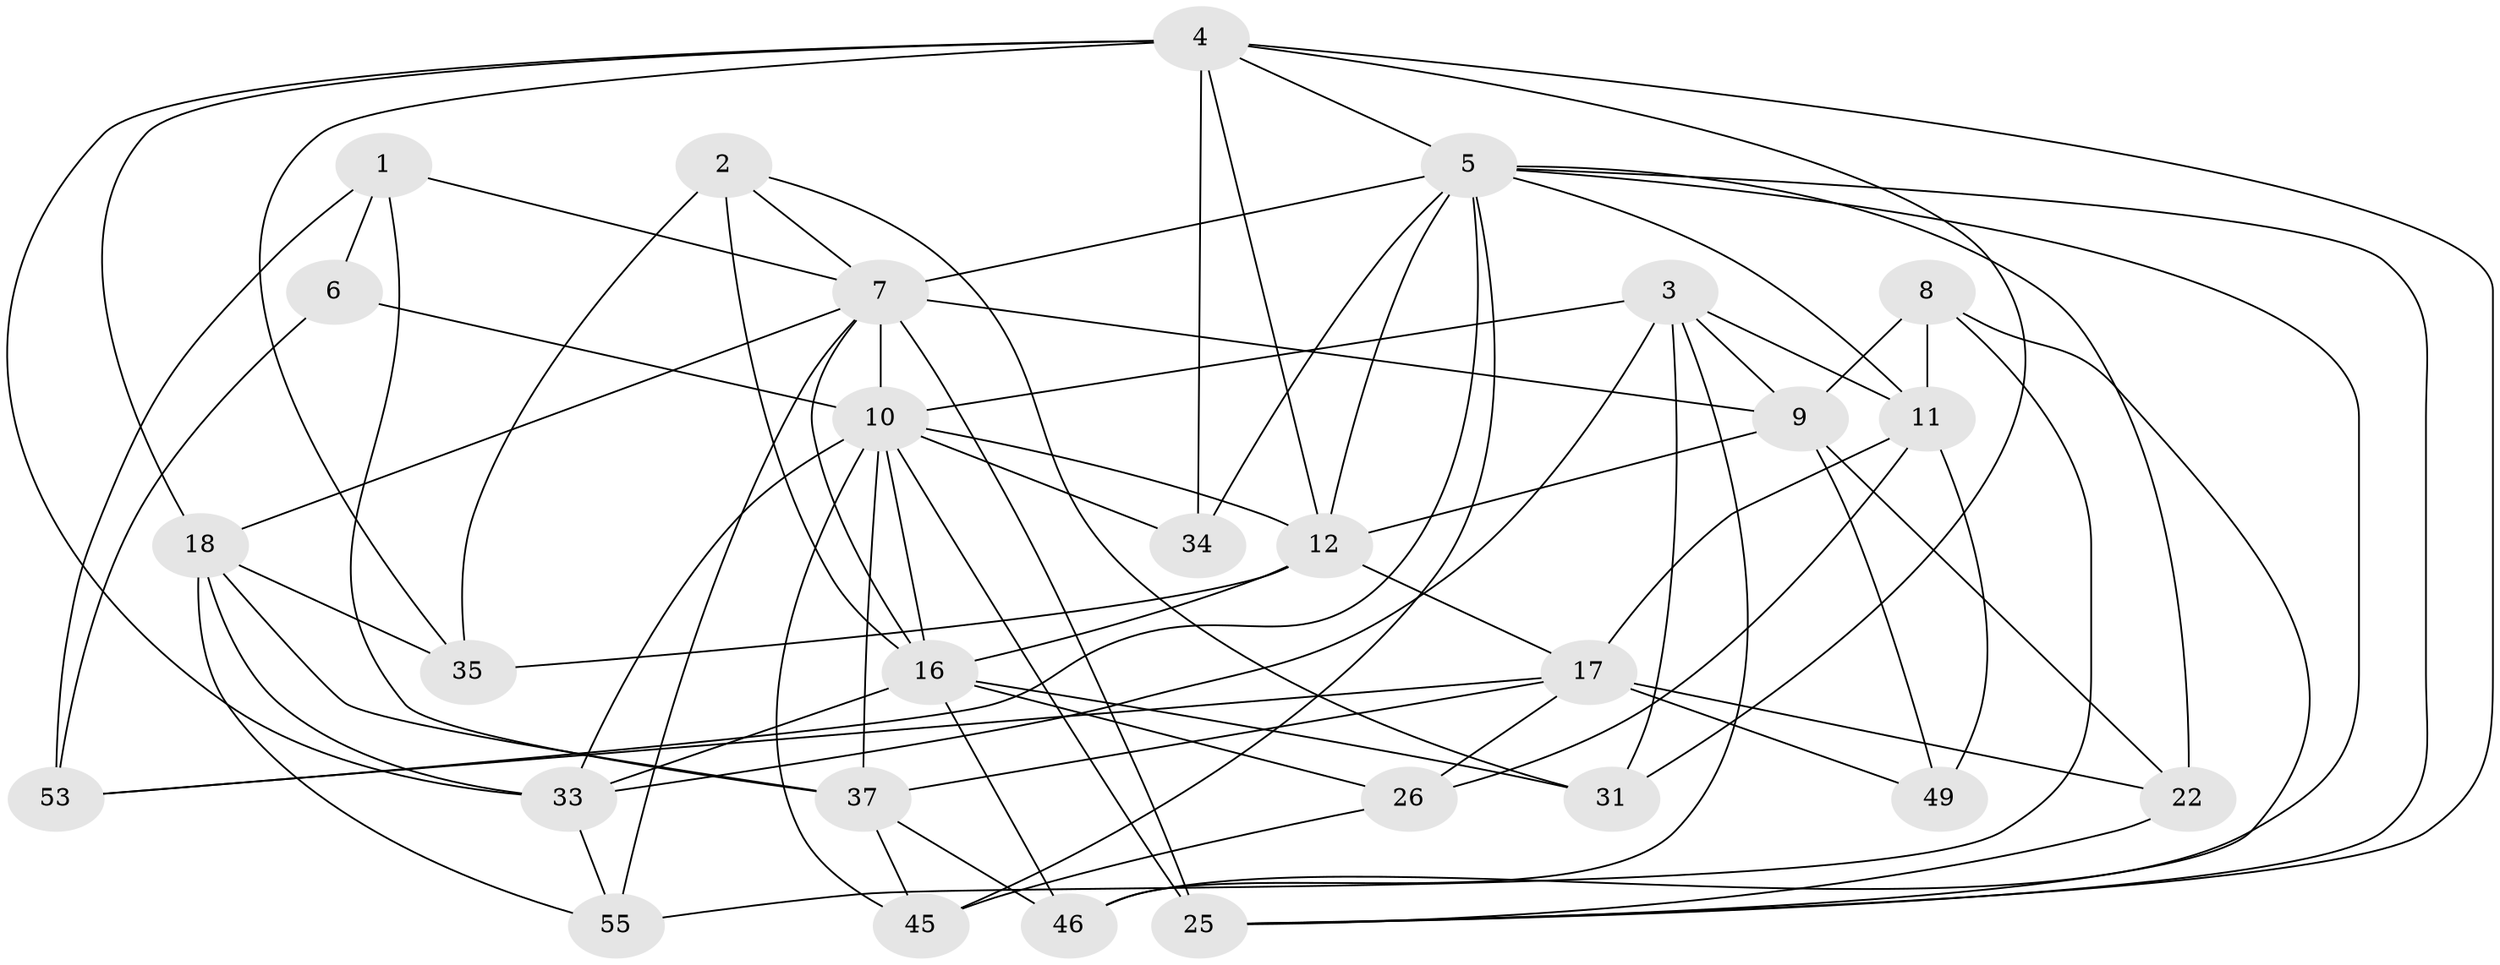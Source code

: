 // original degree distribution, {4: 1.0}
// Generated by graph-tools (version 1.1) at 2025/16/03/09/25 04:16:34]
// undirected, 28 vertices, 77 edges
graph export_dot {
graph [start="1"]
  node [color=gray90,style=filled];
  1;
  2;
  3 [super="+15"];
  4 [super="+47+20"];
  5 [super="+50+42+28"];
  6;
  7 [super="+19+14+43"];
  8;
  9 [super="+13"];
  10 [super="+29+30"];
  11 [super="+27"];
  12 [super="+52+38"];
  16 [super="+23"];
  17 [super="+21+24"];
  18 [super="+39"];
  22;
  25 [super="+40+41"];
  26;
  31;
  33 [super="+48"];
  34;
  35;
  37 [super="+51"];
  45;
  46;
  49;
  53;
  55;
  1 -- 37;
  1 -- 6;
  1 -- 53;
  1 -- 7;
  2 -- 31;
  2 -- 16;
  2 -- 35;
  2 -- 7;
  3 -- 33;
  3 -- 46;
  3 -- 10;
  3 -- 9;
  3 -- 11;
  3 -- 31;
  4 -- 34 [weight=2];
  4 -- 31;
  4 -- 25;
  4 -- 33;
  4 -- 18;
  4 -- 5;
  4 -- 35;
  4 -- 12 [weight=2];
  5 -- 46;
  5 -- 34;
  5 -- 22;
  5 -- 7;
  5 -- 11;
  5 -- 12;
  5 -- 53;
  5 -- 25;
  5 -- 45;
  6 -- 53;
  6 -- 10 [weight=2];
  7 -- 25 [weight=3];
  7 -- 16;
  7 -- 9;
  7 -- 10 [weight=2];
  7 -- 18;
  7 -- 55;
  8 -- 55;
  8 -- 11;
  8 -- 25;
  8 -- 9;
  9 -- 22;
  9 -- 49;
  9 -- 12;
  10 -- 16;
  10 -- 37;
  10 -- 34;
  10 -- 25;
  10 -- 12;
  10 -- 45;
  10 -- 33;
  11 -- 26;
  11 -- 17;
  11 -- 49;
  12 -- 17;
  12 -- 35;
  12 -- 16;
  16 -- 33;
  16 -- 26;
  16 -- 46;
  16 -- 31;
  17 -- 49 [weight=2];
  17 -- 26;
  17 -- 37;
  17 -- 53;
  17 -- 22;
  18 -- 35;
  18 -- 37;
  18 -- 55;
  18 -- 33;
  22 -- 25;
  26 -- 45;
  33 -- 55;
  37 -- 45;
  37 -- 46;
}
